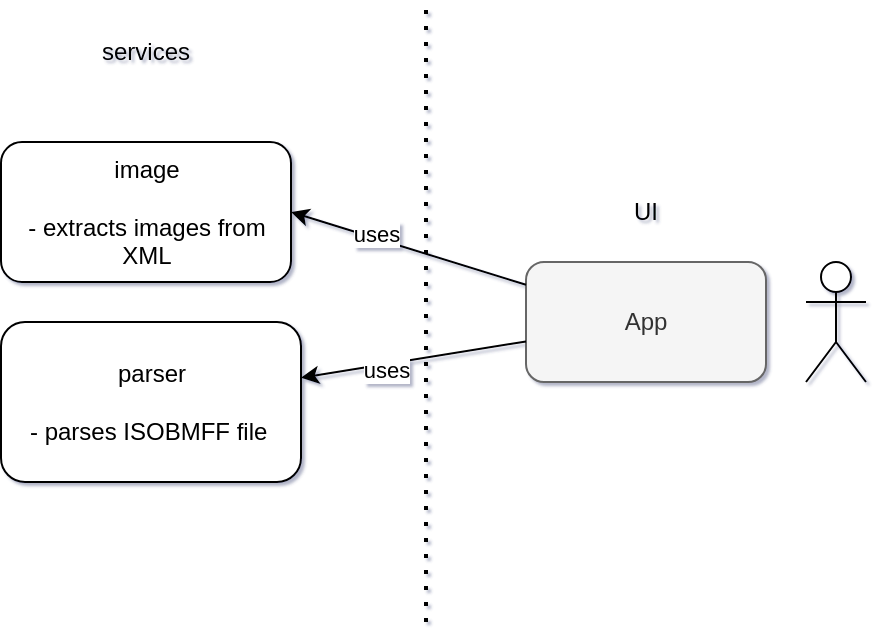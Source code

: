 <mxfile>
    <diagram id="LsMkS57c_yvySN3I647H" name="Page-1">
        <mxGraphModel dx="805" dy="856" grid="1" gridSize="10" guides="1" tooltips="1" connect="1" arrows="1" fold="1" page="1" pageScale="1" pageWidth="827" pageHeight="1169" background="#ffffff" math="0" shadow="1">
            <root>
                <mxCell id="0"/>
                <mxCell id="1" parent="0"/>
                <mxCell id="2" value="image&lt;br&gt;&lt;br&gt;- extracts images from XML" style="rounded=1;whiteSpace=wrap;html=1;" parent="1" vertex="1">
                    <mxGeometry x="127.5" y="80" width="145" height="70" as="geometry"/>
                </mxCell>
                <mxCell id="3" value="parser&lt;br&gt;&lt;br&gt;- parses&amp;nbsp;ISOBMFF file&amp;nbsp;" style="rounded=1;whiteSpace=wrap;html=1;" parent="1" vertex="1">
                    <mxGeometry x="127.5" y="170" width="150" height="80" as="geometry"/>
                </mxCell>
                <mxCell id="4" value="App" style="rounded=1;whiteSpace=wrap;html=1;fillColor=#f5f5f5;fontColor=#333333;strokeColor=#666666;" parent="1" vertex="1">
                    <mxGeometry x="390" y="140" width="120" height="60" as="geometry"/>
                </mxCell>
                <mxCell id="5" value="" style="endArrow=none;dashed=1;html=1;dashPattern=1 3;strokeWidth=2;" parent="1" edge="1">
                    <mxGeometry width="50" height="50" relative="1" as="geometry">
                        <mxPoint x="340" y="320" as="sourcePoint"/>
                        <mxPoint x="340" y="10" as="targetPoint"/>
                    </mxGeometry>
                </mxCell>
                <mxCell id="6" value="services" style="text;html=1;strokeColor=none;fillColor=none;align=center;verticalAlign=middle;whiteSpace=wrap;rounded=0;" parent="1" vertex="1">
                    <mxGeometry x="170" y="20" width="60" height="30" as="geometry"/>
                </mxCell>
                <mxCell id="7" value="UI" style="text;html=1;strokeColor=none;fillColor=none;align=center;verticalAlign=middle;whiteSpace=wrap;rounded=0;" parent="1" vertex="1">
                    <mxGeometry x="420" y="100" width="60" height="30" as="geometry"/>
                </mxCell>
                <mxCell id="8" value="" style="endArrow=classic;html=1;" parent="1" source="4" target="3" edge="1">
                    <mxGeometry width="50" height="50" relative="1" as="geometry">
                        <mxPoint x="210" y="380" as="sourcePoint"/>
                        <mxPoint x="260" y="330" as="targetPoint"/>
                    </mxGeometry>
                </mxCell>
                <mxCell id="11" value="uses" style="edgeLabel;html=1;align=center;verticalAlign=middle;resizable=0;points=[];" parent="8" vertex="1" connectable="0">
                    <mxGeometry x="0.26" y="3" relative="1" as="geometry">
                        <mxPoint as="offset"/>
                    </mxGeometry>
                </mxCell>
                <mxCell id="9" value="" style="endArrow=classic;html=1;entryX=1;entryY=0.5;entryDx=0;entryDy=0;" parent="1" source="4" target="2" edge="1">
                    <mxGeometry width="50" height="50" relative="1" as="geometry">
                        <mxPoint x="400" y="175" as="sourcePoint"/>
                        <mxPoint x="280" y="205" as="targetPoint"/>
                    </mxGeometry>
                </mxCell>
                <mxCell id="10" value="uses" style="edgeLabel;html=1;align=center;verticalAlign=middle;resizable=0;points=[];" parent="9" vertex="1" connectable="0">
                    <mxGeometry x="0.286" y="-1" relative="1" as="geometry">
                        <mxPoint y="-1" as="offset"/>
                    </mxGeometry>
                </mxCell>
                <mxCell id="12" value="" style="shape=umlActor;verticalLabelPosition=bottom;verticalAlign=top;html=1;outlineConnect=0;" vertex="1" parent="1">
                    <mxGeometry x="530" y="140" width="30" height="60" as="geometry"/>
                </mxCell>
            </root>
        </mxGraphModel>
    </diagram>
</mxfile>
